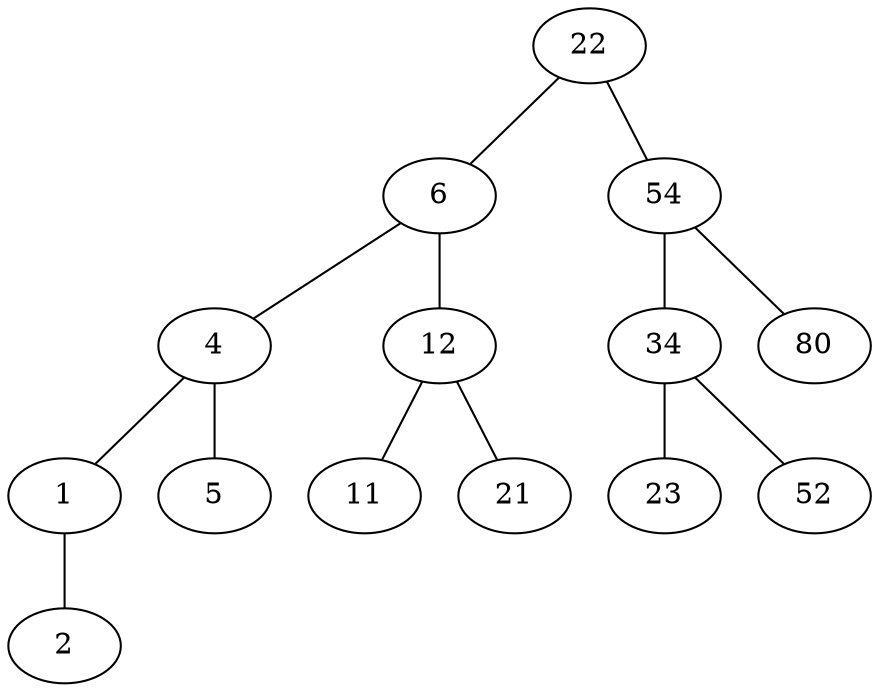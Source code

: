 graph A {
22 -- 6;
6 -- 4;
4 -- 1;
1 -- 2;
4 -- 5;
6 -- 12;
12 -- 11;
12 -- 21;
22 -- 54;
54 -- 34;
34 -- 23;
34 -- 52;
54 -- 80;
}
